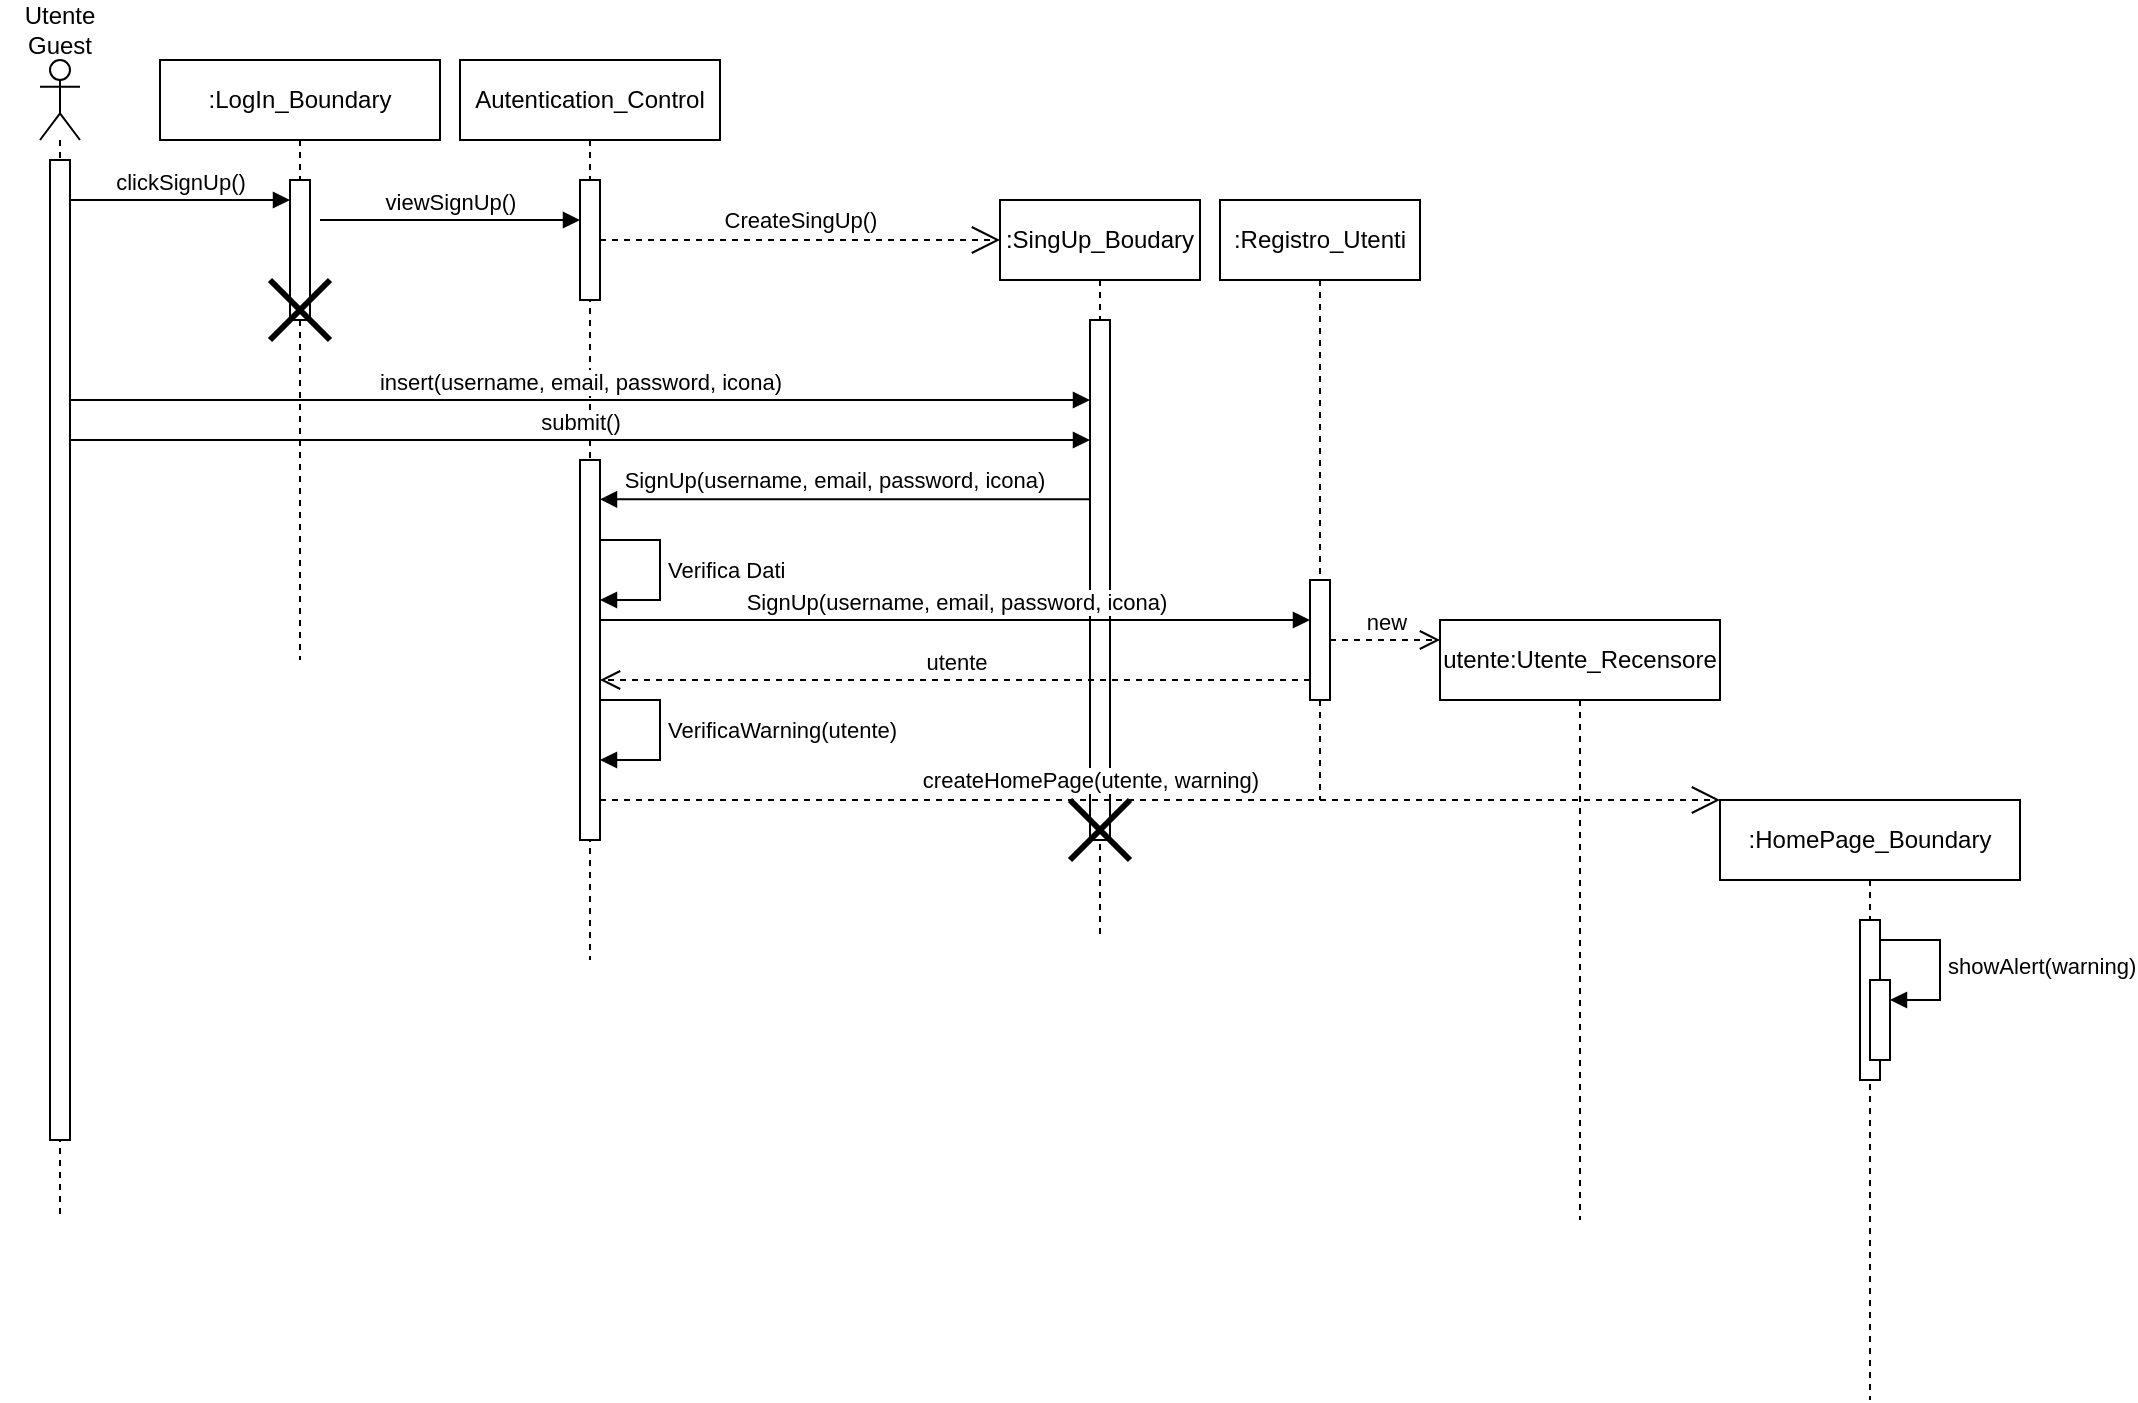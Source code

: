 <mxfile version="26.0.2">
  <diagram name="Page-1" id="zOEEpCLVx3BSE4MT3N1Z">
    <mxGraphModel dx="1129" dy="893" grid="1" gridSize="10" guides="1" tooltips="1" connect="1" arrows="1" fold="1" page="1" pageScale="1" pageWidth="827" pageHeight="1169" math="0" shadow="0">
      <root>
        <mxCell id="0" />
        <mxCell id="1" parent="0" />
        <mxCell id="1Dq0eQyrFuTMCGd0Xqav-77" value=":LogIn_Boundary" style="shape=umlLifeline;perimeter=lifelinePerimeter;whiteSpace=wrap;html=1;container=1;dropTarget=0;collapsible=0;recursiveResize=0;outlineConnect=0;portConstraint=eastwest;newEdgeStyle={&quot;curved&quot;:0,&quot;rounded&quot;:0};" vertex="1" parent="1">
          <mxGeometry x="110" y="110" width="140" height="300" as="geometry" />
        </mxCell>
        <mxCell id="1Dq0eQyrFuTMCGd0Xqav-78" value="" style="html=1;points=[[0,0,0,0,5],[0,1,0,0,-5],[1,0,0,0,5],[1,1,0,0,-5]];perimeter=orthogonalPerimeter;outlineConnect=0;targetShapes=umlLifeline;portConstraint=eastwest;newEdgeStyle={&quot;curved&quot;:0,&quot;rounded&quot;:0};" vertex="1" parent="1Dq0eQyrFuTMCGd0Xqav-77">
          <mxGeometry x="65" y="60" width="10" height="70" as="geometry" />
        </mxCell>
        <mxCell id="1Dq0eQyrFuTMCGd0Xqav-79" value="" style="shape=umlDestroy;whiteSpace=wrap;html=1;strokeWidth=3;targetShapes=umlLifeline;" vertex="1" parent="1Dq0eQyrFuTMCGd0Xqav-77">
          <mxGeometry x="55" y="110" width="30" height="30" as="geometry" />
        </mxCell>
        <mxCell id="1Dq0eQyrFuTMCGd0Xqav-80" value="" style="shape=umlLifeline;perimeter=lifelinePerimeter;whiteSpace=wrap;html=1;container=1;dropTarget=0;collapsible=0;recursiveResize=0;outlineConnect=0;portConstraint=eastwest;newEdgeStyle={&quot;curved&quot;:0,&quot;rounded&quot;:0};participant=umlActor;" vertex="1" parent="1">
          <mxGeometry x="50" y="110" width="20" height="580" as="geometry" />
        </mxCell>
        <mxCell id="1Dq0eQyrFuTMCGd0Xqav-81" value="" style="html=1;points=[[0,0,0,0,5],[0,1,0,0,-5],[1,0,0,0,5],[1,1,0,0,-5]];perimeter=orthogonalPerimeter;outlineConnect=0;targetShapes=umlLifeline;portConstraint=eastwest;newEdgeStyle={&quot;curved&quot;:0,&quot;rounded&quot;:0};" vertex="1" parent="1Dq0eQyrFuTMCGd0Xqav-80">
          <mxGeometry x="5" y="50" width="10" height="490" as="geometry" />
        </mxCell>
        <mxCell id="1Dq0eQyrFuTMCGd0Xqav-82" value="Utente Guest" style="text;html=1;align=center;verticalAlign=middle;whiteSpace=wrap;rounded=0;" vertex="1" parent="1">
          <mxGeometry x="30" y="80" width="60" height="30" as="geometry" />
        </mxCell>
        <mxCell id="1Dq0eQyrFuTMCGd0Xqav-83" value="Autentication_Control" style="shape=umlLifeline;perimeter=lifelinePerimeter;whiteSpace=wrap;html=1;container=1;dropTarget=0;collapsible=0;recursiveResize=0;outlineConnect=0;portConstraint=eastwest;newEdgeStyle={&quot;curved&quot;:0,&quot;rounded&quot;:0};" vertex="1" parent="1">
          <mxGeometry x="260" y="110" width="130" height="450" as="geometry" />
        </mxCell>
        <mxCell id="1Dq0eQyrFuTMCGd0Xqav-84" value="" style="html=1;points=[[0,0,0,0,5],[0,1,0,0,-5],[1,0,0,0,5],[1,1,0,0,-5]];perimeter=orthogonalPerimeter;outlineConnect=0;targetShapes=umlLifeline;portConstraint=eastwest;newEdgeStyle={&quot;curved&quot;:0,&quot;rounded&quot;:0};" vertex="1" parent="1Dq0eQyrFuTMCGd0Xqav-83">
          <mxGeometry x="60" y="60" width="10" height="60" as="geometry" />
        </mxCell>
        <mxCell id="1Dq0eQyrFuTMCGd0Xqav-85" value="" style="html=1;points=[[0,0,0,0,5],[0,1,0,0,-5],[1,0,0,0,5],[1,1,0,0,-5]];perimeter=orthogonalPerimeter;outlineConnect=0;targetShapes=umlLifeline;portConstraint=eastwest;newEdgeStyle={&quot;curved&quot;:0,&quot;rounded&quot;:0};" vertex="1" parent="1Dq0eQyrFuTMCGd0Xqav-83">
          <mxGeometry x="60" y="200" width="10" height="190" as="geometry" />
        </mxCell>
        <mxCell id="1Dq0eQyrFuTMCGd0Xqav-86" value="viewSignUp()" style="html=1;verticalAlign=bottom;endArrow=block;curved=0;rounded=0;" edge="1" parent="1" target="1Dq0eQyrFuTMCGd0Xqav-84">
          <mxGeometry width="80" relative="1" as="geometry">
            <mxPoint x="190" y="190" as="sourcePoint" />
            <mxPoint x="335" y="190" as="targetPoint" />
          </mxGeometry>
        </mxCell>
        <mxCell id="1Dq0eQyrFuTMCGd0Xqav-87" value="clickSignUp()" style="html=1;verticalAlign=bottom;endArrow=block;curved=0;rounded=0;" edge="1" parent="1">
          <mxGeometry width="80" relative="1" as="geometry">
            <mxPoint x="65" y="180" as="sourcePoint" />
            <mxPoint x="175" y="180" as="targetPoint" />
          </mxGeometry>
        </mxCell>
        <mxCell id="1Dq0eQyrFuTMCGd0Xqav-88" value=":SingUp_Boudary" style="shape=umlLifeline;perimeter=lifelinePerimeter;whiteSpace=wrap;html=1;container=1;dropTarget=0;collapsible=0;recursiveResize=0;outlineConnect=0;portConstraint=eastwest;newEdgeStyle={&quot;curved&quot;:0,&quot;rounded&quot;:0};" vertex="1" parent="1">
          <mxGeometry x="530" y="180" width="100" height="370" as="geometry" />
        </mxCell>
        <mxCell id="1Dq0eQyrFuTMCGd0Xqav-89" value="" style="html=1;points=[[0,0,0,0,5],[0,1,0,0,-5],[1,0,0,0,5],[1,1,0,0,-5]];perimeter=orthogonalPerimeter;outlineConnect=0;targetShapes=umlLifeline;portConstraint=eastwest;newEdgeStyle={&quot;curved&quot;:0,&quot;rounded&quot;:0};" vertex="1" parent="1Dq0eQyrFuTMCGd0Xqav-88">
          <mxGeometry x="45" y="60" width="10" height="260" as="geometry" />
        </mxCell>
        <mxCell id="1Dq0eQyrFuTMCGd0Xqav-90" value="" style="shape=umlDestroy;whiteSpace=wrap;html=1;strokeWidth=3;targetShapes=umlLifeline;" vertex="1" parent="1Dq0eQyrFuTMCGd0Xqav-88">
          <mxGeometry x="35" y="300" width="30" height="30" as="geometry" />
        </mxCell>
        <mxCell id="1Dq0eQyrFuTMCGd0Xqav-91" value="insert(username, email, password, icona)" style="html=1;verticalAlign=bottom;endArrow=block;curved=0;rounded=0;" edge="1" parent="1" source="1Dq0eQyrFuTMCGd0Xqav-81">
          <mxGeometry width="80" relative="1" as="geometry">
            <mxPoint x="70" y="280" as="sourcePoint" />
            <mxPoint x="575" y="280" as="targetPoint" />
          </mxGeometry>
        </mxCell>
        <mxCell id="1Dq0eQyrFuTMCGd0Xqav-92" value="submit()" style="html=1;verticalAlign=bottom;endArrow=block;curved=0;rounded=0;" edge="1" parent="1" target="1Dq0eQyrFuTMCGd0Xqav-89">
          <mxGeometry width="80" relative="1" as="geometry">
            <mxPoint x="65" y="300" as="sourcePoint" />
            <mxPoint x="485" y="300" as="targetPoint" />
          </mxGeometry>
        </mxCell>
        <mxCell id="1Dq0eQyrFuTMCGd0Xqav-93" value="" style="html=1;verticalAlign=bottom;endArrow=block;curved=0;rounded=0;" edge="1" parent="1" source="1Dq0eQyrFuTMCGd0Xqav-89">
          <mxGeometry width="80" relative="1" as="geometry">
            <mxPoint x="490" y="329.64" as="sourcePoint" />
            <mxPoint x="330" y="329.64" as="targetPoint" />
          </mxGeometry>
        </mxCell>
        <mxCell id="1Dq0eQyrFuTMCGd0Xqav-94" value="SignUp(username, email, password, icona)" style="edgeLabel;html=1;align=center;verticalAlign=middle;resizable=0;points=[];" vertex="1" connectable="0" parent="1Dq0eQyrFuTMCGd0Xqav-93">
          <mxGeometry x="-0.108" y="-1" relative="1" as="geometry">
            <mxPoint x="-19" y="-9" as="offset" />
          </mxGeometry>
        </mxCell>
        <mxCell id="1Dq0eQyrFuTMCGd0Xqav-95" value=":Registro_Utenti" style="shape=umlLifeline;perimeter=lifelinePerimeter;whiteSpace=wrap;html=1;container=1;dropTarget=0;collapsible=0;recursiveResize=0;outlineConnect=0;portConstraint=eastwest;newEdgeStyle={&quot;curved&quot;:0,&quot;rounded&quot;:0};" vertex="1" parent="1">
          <mxGeometry x="640" y="180" width="100" height="300" as="geometry" />
        </mxCell>
        <mxCell id="1Dq0eQyrFuTMCGd0Xqav-96" value="" style="html=1;points=[[0,0,0,0,5],[0,1,0,0,-5],[1,0,0,0,5],[1,1,0,0,-5]];perimeter=orthogonalPerimeter;outlineConnect=0;targetShapes=umlLifeline;portConstraint=eastwest;newEdgeStyle={&quot;curved&quot;:0,&quot;rounded&quot;:0};" vertex="1" parent="1Dq0eQyrFuTMCGd0Xqav-95">
          <mxGeometry x="45" y="190" width="10" height="60" as="geometry" />
        </mxCell>
        <mxCell id="1Dq0eQyrFuTMCGd0Xqav-97" value="SignUp(username, email, password, icona)" style="html=1;verticalAlign=bottom;endArrow=block;curved=0;rounded=0;" edge="1" parent="1">
          <mxGeometry width="80" relative="1" as="geometry">
            <mxPoint x="330" y="390" as="sourcePoint" />
            <mxPoint x="685" y="390" as="targetPoint" />
            <Array as="points">
              <mxPoint x="630" y="390" />
            </Array>
          </mxGeometry>
        </mxCell>
        <mxCell id="1Dq0eQyrFuTMCGd0Xqav-98" value=":HomePage_Boundary" style="shape=umlLifeline;perimeter=lifelinePerimeter;whiteSpace=wrap;html=1;container=1;dropTarget=0;collapsible=0;recursiveResize=0;outlineConnect=0;portConstraint=eastwest;newEdgeStyle={&quot;curved&quot;:0,&quot;rounded&quot;:0};" vertex="1" parent="1">
          <mxGeometry x="890" y="480" width="150" height="300" as="geometry" />
        </mxCell>
        <mxCell id="1Dq0eQyrFuTMCGd0Xqav-99" value="" style="html=1;points=[[0,0,0,0,5],[0,1,0,0,-5],[1,0,0,0,5],[1,1,0,0,-5]];perimeter=orthogonalPerimeter;outlineConnect=0;targetShapes=umlLifeline;portConstraint=eastwest;newEdgeStyle={&quot;curved&quot;:0,&quot;rounded&quot;:0};" vertex="1" parent="1Dq0eQyrFuTMCGd0Xqav-98">
          <mxGeometry x="70" y="60" width="10" height="80" as="geometry" />
        </mxCell>
        <mxCell id="1Dq0eQyrFuTMCGd0Xqav-109" value="" style="html=1;points=[[0,0,0,0,5],[0,1,0,0,-5],[1,0,0,0,5],[1,1,0,0,-5]];perimeter=orthogonalPerimeter;outlineConnect=0;targetShapes=umlLifeline;portConstraint=eastwest;newEdgeStyle={&quot;curved&quot;:0,&quot;rounded&quot;:0};" vertex="1" parent="1Dq0eQyrFuTMCGd0Xqav-98">
          <mxGeometry x="75" y="90" width="10" height="40" as="geometry" />
        </mxCell>
        <mxCell id="1Dq0eQyrFuTMCGd0Xqav-110" value="showAlert(warning)" style="html=1;align=left;spacingLeft=2;endArrow=block;rounded=0;edgeStyle=orthogonalEdgeStyle;curved=0;rounded=0;" edge="1" target="1Dq0eQyrFuTMCGd0Xqav-109" parent="1Dq0eQyrFuTMCGd0Xqav-98">
          <mxGeometry relative="1" as="geometry">
            <mxPoint x="80" y="70" as="sourcePoint" />
            <Array as="points">
              <mxPoint x="110" y="100" />
            </Array>
          </mxGeometry>
        </mxCell>
        <mxCell id="1Dq0eQyrFuTMCGd0Xqav-100" value="utente" style="html=1;verticalAlign=bottom;endArrow=open;dashed=1;endSize=8;curved=0;rounded=0;" edge="1" parent="1">
          <mxGeometry relative="1" as="geometry">
            <mxPoint x="685" y="420" as="sourcePoint" />
            <mxPoint x="330" y="420" as="targetPoint" />
          </mxGeometry>
        </mxCell>
        <mxCell id="1Dq0eQyrFuTMCGd0Xqav-101" value="utente:Utente_Recensore" style="shape=umlLifeline;perimeter=lifelinePerimeter;whiteSpace=wrap;html=1;container=1;dropTarget=0;collapsible=0;recursiveResize=0;outlineConnect=0;portConstraint=eastwest;newEdgeStyle={&quot;curved&quot;:0,&quot;rounded&quot;:0};" vertex="1" parent="1">
          <mxGeometry x="750" y="390" width="140" height="300" as="geometry" />
        </mxCell>
        <mxCell id="1Dq0eQyrFuTMCGd0Xqav-102" value="new" style="html=1;verticalAlign=bottom;endArrow=open;dashed=1;endSize=8;curved=0;rounded=0;" edge="1" parent="1">
          <mxGeometry relative="1" as="geometry">
            <mxPoint x="695" y="400" as="sourcePoint" />
            <mxPoint x="750" y="400" as="targetPoint" />
          </mxGeometry>
        </mxCell>
        <mxCell id="1Dq0eQyrFuTMCGd0Xqav-103" value="createHomePage(utente, warning)" style="endArrow=open;endSize=12;dashed=1;html=1;rounded=0;" edge="1" parent="1">
          <mxGeometry x="-0.125" y="10" width="160" relative="1" as="geometry">
            <mxPoint x="330" y="480" as="sourcePoint" />
            <mxPoint x="890" y="480" as="targetPoint" />
            <mxPoint as="offset" />
          </mxGeometry>
        </mxCell>
        <mxCell id="1Dq0eQyrFuTMCGd0Xqav-104" value="CreateSingUp()" style="endArrow=open;endSize=12;dashed=1;html=1;rounded=0;" edge="1" parent="1">
          <mxGeometry y="10" width="160" relative="1" as="geometry">
            <mxPoint x="330" y="200" as="sourcePoint" />
            <mxPoint x="530" y="200" as="targetPoint" />
            <mxPoint as="offset" />
          </mxGeometry>
        </mxCell>
        <mxCell id="1Dq0eQyrFuTMCGd0Xqav-105" value="Verifica Dati" style="html=1;align=left;spacingLeft=2;endArrow=block;rounded=0;edgeStyle=orthogonalEdgeStyle;curved=0;rounded=0;" edge="1" parent="1" target="1Dq0eQyrFuTMCGd0Xqav-85">
          <mxGeometry relative="1" as="geometry">
            <mxPoint x="330" y="350" as="sourcePoint" />
            <Array as="points">
              <mxPoint x="360" y="350" />
              <mxPoint x="360" y="380" />
            </Array>
            <mxPoint x="335" y="380" as="targetPoint" />
          </mxGeometry>
        </mxCell>
        <mxCell id="1Dq0eQyrFuTMCGd0Xqav-108" value="VerificaWarning(utente)" style="html=1;align=left;spacingLeft=2;endArrow=block;rounded=0;edgeStyle=orthogonalEdgeStyle;curved=0;rounded=0;" edge="1" parent="1">
          <mxGeometry relative="1" as="geometry">
            <mxPoint x="330" y="430" as="sourcePoint" />
            <Array as="points">
              <mxPoint x="360" y="430" />
              <mxPoint x="360" y="460" />
            </Array>
            <mxPoint x="330" y="460" as="targetPoint" />
          </mxGeometry>
        </mxCell>
      </root>
    </mxGraphModel>
  </diagram>
</mxfile>
